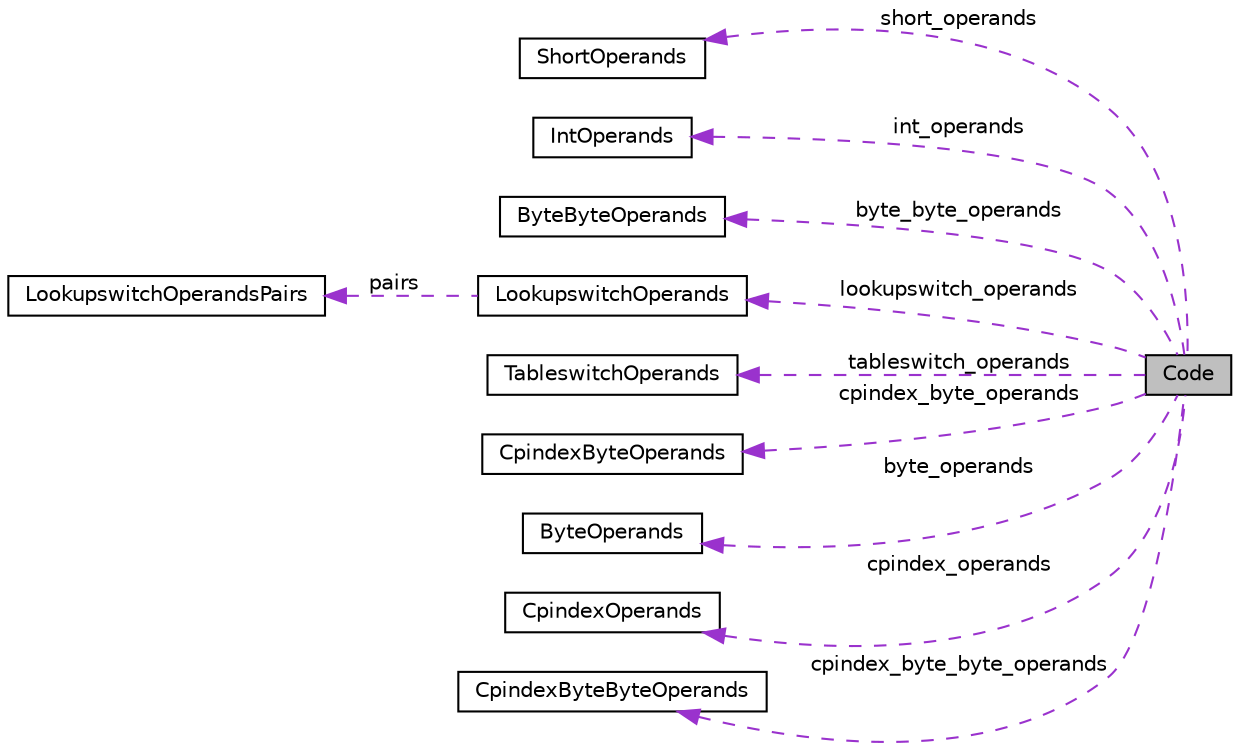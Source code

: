 digraph "Code"
{
 // LATEX_PDF_SIZE
  edge [fontname="Helvetica",fontsize="10",labelfontname="Helvetica",labelfontsize="10"];
  node [fontname="Helvetica",fontsize="10",shape=record];
  rankdir="LR";
  Node1 [label="Code",height=0.2,width=0.4,color="black", fillcolor="grey75", style="filled", fontcolor="black",tooltip=" "];
  Node2 -> Node1 [dir="back",color="darkorchid3",fontsize="10",style="dashed",label=" short_operands" ,fontname="Helvetica"];
  Node2 [label="ShortOperands",height=0.2,width=0.4,color="black", fillcolor="white", style="filled",URL="$structShortOperands.html",tooltip=" "];
  Node3 -> Node1 [dir="back",color="darkorchid3",fontsize="10",style="dashed",label=" int_operands" ,fontname="Helvetica"];
  Node3 [label="IntOperands",height=0.2,width=0.4,color="black", fillcolor="white", style="filled",URL="$structIntOperands.html",tooltip=" "];
  Node4 -> Node1 [dir="back",color="darkorchid3",fontsize="10",style="dashed",label=" byte_byte_operands" ,fontname="Helvetica"];
  Node4 [label="ByteByteOperands",height=0.2,width=0.4,color="black", fillcolor="white", style="filled",URL="$structByteByteOperands.html",tooltip=" "];
  Node5 -> Node1 [dir="back",color="darkorchid3",fontsize="10",style="dashed",label=" lookupswitch_operands" ,fontname="Helvetica"];
  Node5 [label="LookupswitchOperands",height=0.2,width=0.4,color="black", fillcolor="white", style="filled",URL="$structLookupswitchOperands.html",tooltip=" "];
  Node6 -> Node5 [dir="back",color="darkorchid3",fontsize="10",style="dashed",label=" pairs" ,fontname="Helvetica"];
  Node6 [label="LookupswitchOperandsPairs",height=0.2,width=0.4,color="black", fillcolor="white", style="filled",URL="$structLookupswitchOperandsPairs.html",tooltip=" "];
  Node7 -> Node1 [dir="back",color="darkorchid3",fontsize="10",style="dashed",label=" tableswitch_operands" ,fontname="Helvetica"];
  Node7 [label="TableswitchOperands",height=0.2,width=0.4,color="black", fillcolor="white", style="filled",URL="$structTableswitchOperands.html",tooltip=" "];
  Node8 -> Node1 [dir="back",color="darkorchid3",fontsize="10",style="dashed",label=" cpindex_byte_operands" ,fontname="Helvetica"];
  Node8 [label="CpindexByteOperands",height=0.2,width=0.4,color="black", fillcolor="white", style="filled",URL="$structCpindexByteOperands.html",tooltip=" "];
  Node9 -> Node1 [dir="back",color="darkorchid3",fontsize="10",style="dashed",label=" byte_operands" ,fontname="Helvetica"];
  Node9 [label="ByteOperands",height=0.2,width=0.4,color="black", fillcolor="white", style="filled",URL="$structByteOperands.html",tooltip=" "];
  Node10 -> Node1 [dir="back",color="darkorchid3",fontsize="10",style="dashed",label=" cpindex_operands" ,fontname="Helvetica"];
  Node10 [label="CpindexOperands",height=0.2,width=0.4,color="black", fillcolor="white", style="filled",URL="$structCpindexOperands.html",tooltip=" "];
  Node11 -> Node1 [dir="back",color="darkorchid3",fontsize="10",style="dashed",label=" cpindex_byte_byte_operands" ,fontname="Helvetica"];
  Node11 [label="CpindexByteByteOperands",height=0.2,width=0.4,color="black", fillcolor="white", style="filled",URL="$structCpindexByteByteOperands.html",tooltip=" "];
}

